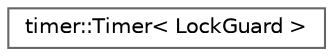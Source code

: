 digraph "Graphical Class Hierarchy"
{
 // LATEX_PDF_SIZE
  bgcolor="transparent";
  edge [fontname=Helvetica,fontsize=10,labelfontname=Helvetica,labelfontsize=10];
  node [fontname=Helvetica,fontsize=10,shape=box,height=0.2,width=0.4];
  rankdir="LR";
  Node0 [id="Node000000",label="timer::Timer\< LockGuard \>",height=0.2,width=0.4,color="grey40", fillcolor="white", style="filled",URL="$dc/d2b/classtimer_1_1Timer.html",tooltip=" "];
}
